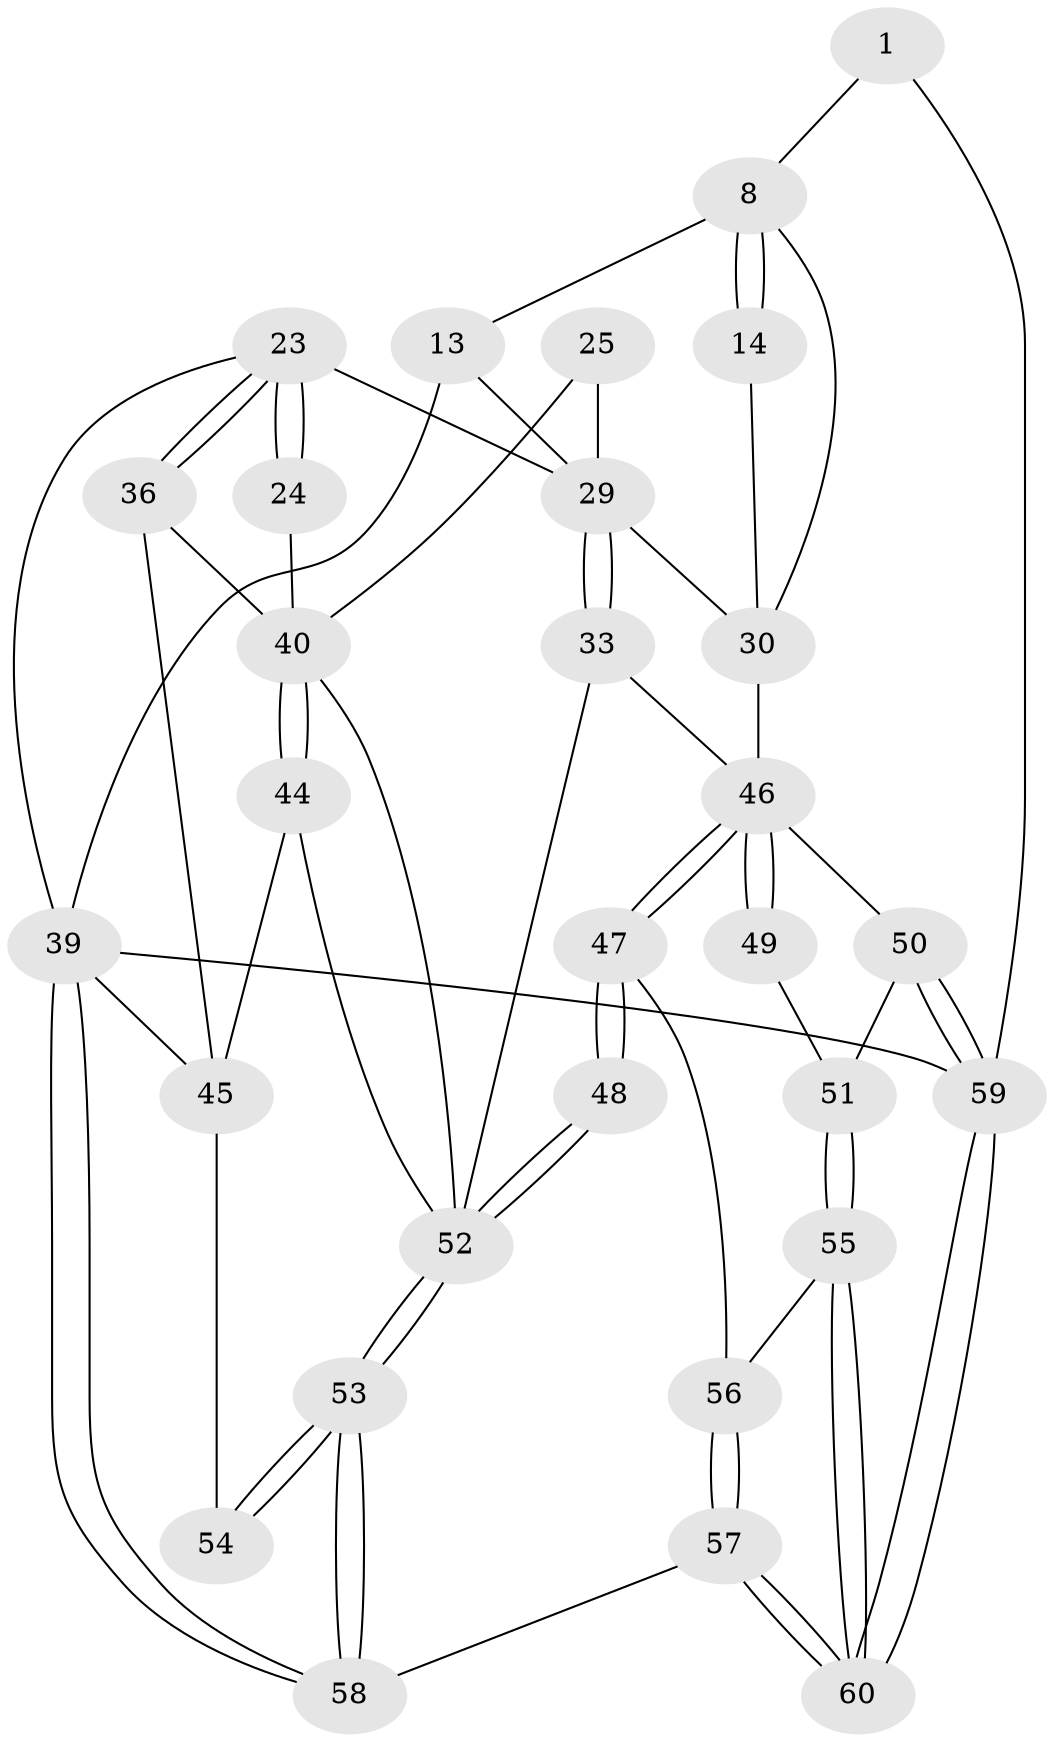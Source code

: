 // original degree distribution, {3: 0.05, 6: 0.25, 5: 0.45, 4: 0.25}
// Generated by graph-tools (version 1.1) at 2025/01/03/09/25 05:01:57]
// undirected, 30 vertices, 68 edges
graph export_dot {
graph [start="1"]
  node [color=gray90,style=filled];
  1 [pos="+0.7961385583666983+0"];
  8 [pos="+0.6002237349450474+0.11728552328693294",super="+7"];
  13 [pos="+0.34973966354640196+0.12896063450894568",super="+4+5"];
  14 [pos="+0.8442589171196663+0.2505977979675942"];
  23 [pos="+0+0.14758009600200378",super="+22"];
  24 [pos="+0.09424882098560368+0.34183479085562096"];
  25 [pos="+0.2557862746703389+0.5365047578079584"];
  29 [pos="+0.4301974902927319+0.4736949242228774",super="+21"];
  30 [pos="+0.6143279464504935+0.3621980263139364",super="+10+16"];
  33 [pos="+0.5050008146210341+0.5583448863336566"];
  36 [pos="+0+0.527902293118126",super="+35"];
  39 [pos="+0+1",super="+3"];
  40 [pos="+0.14020745443685972+0.5779518802676126",super="+28"];
  44 [pos="+0.09369937163494099+0.6763945874680517"];
  45 [pos="+0.06853848699822414+0.695283043409505",super="+37+38"];
  46 [pos="+0.6374744809174215+0.7302233420978858",super="+32+34"];
  47 [pos="+0.6191177054280635+0.7862400989711044"];
  48 [pos="+0.4017377809965172+0.8313471054384389"];
  49 [pos="+0.8272329261432287+0.6304232036500665"];
  50 [pos="+1+0.7473843867453364",super="+18"];
  51 [pos="+0.8940562015624817+0.7814106736727074"];
  52 [pos="+0.3165492149158603+0.9000586560000136",super="+43+42+41"];
  53 [pos="+0.25814292411987677+1"];
  54 [pos="+0.12468725902336207+0.891670642773658"];
  55 [pos="+0.865732508135492+0.9161785427777335"];
  56 [pos="+0.63583702129709+0.8166945974613374"];
  57 [pos="+0.6151516544950347+1"];
  58 [pos="+0.24844356588481087+1"];
  59 [pos="+1+1",super="+2"];
  60 [pos="+1+1"];
  1 -- 8;
  1 -- 59;
  8 -- 14 [weight=2];
  8 -- 14;
  8 -- 30;
  8 -- 13;
  13 -- 39;
  13 -- 29;
  14 -- 30;
  23 -- 24 [weight=2];
  23 -- 24;
  23 -- 36;
  23 -- 36;
  23 -- 39;
  23 -- 29;
  24 -- 40;
  25 -- 29 [weight=2];
  25 -- 40;
  29 -- 33;
  29 -- 33;
  29 -- 30;
  30 -- 46 [weight=2];
  33 -- 46;
  33 -- 52;
  36 -- 40 [weight=2];
  36 -- 45;
  39 -- 58;
  39 -- 58;
  39 -- 59 [weight=2];
  39 -- 45;
  40 -- 44;
  40 -- 44;
  40 -- 52;
  44 -- 45;
  44 -- 52;
  45 -- 54 [weight=2];
  46 -- 47;
  46 -- 47;
  46 -- 49 [weight=2];
  46 -- 49;
  46 -- 50;
  47 -- 48;
  47 -- 48;
  47 -- 56;
  48 -- 52 [weight=2];
  48 -- 52;
  49 -- 51;
  50 -- 51;
  50 -- 59 [weight=2];
  50 -- 59;
  51 -- 55;
  51 -- 55;
  52 -- 53;
  52 -- 53;
  53 -- 54;
  53 -- 54;
  53 -- 58;
  53 -- 58;
  55 -- 56;
  55 -- 60;
  55 -- 60;
  56 -- 57;
  56 -- 57;
  57 -- 58;
  57 -- 60;
  57 -- 60;
  59 -- 60;
  59 -- 60;
}

